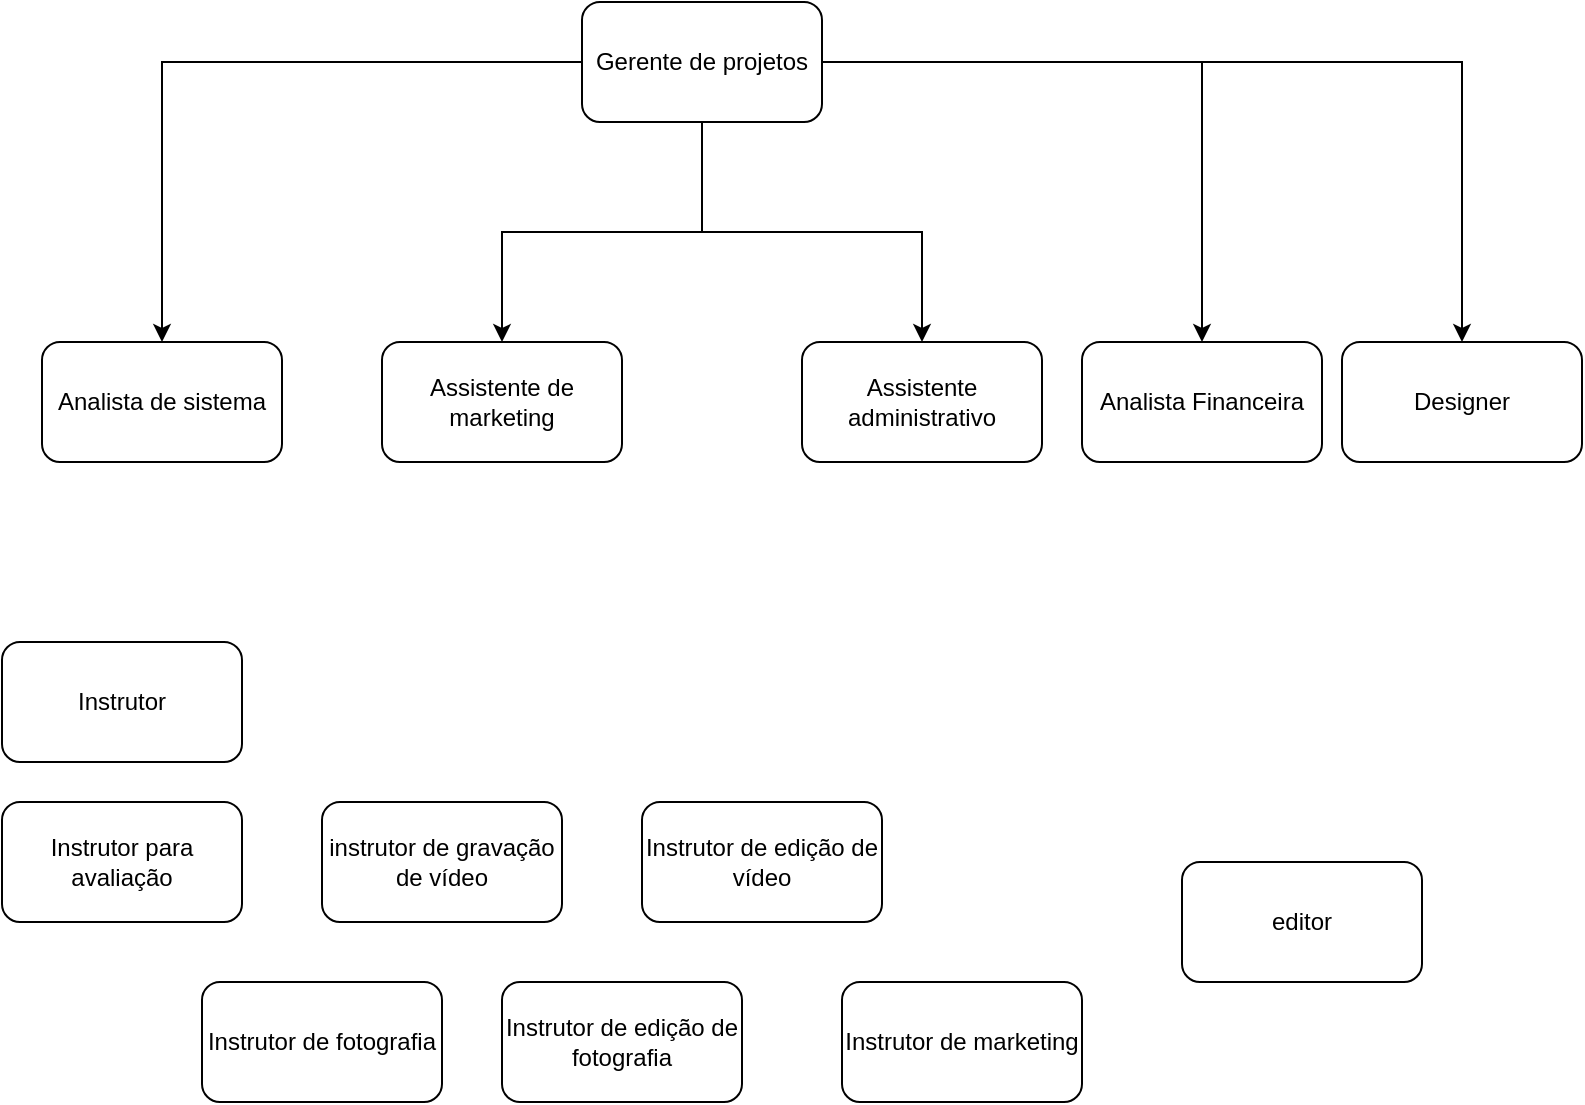 <mxfile version="13.8.5" type="github">
  <diagram id="prtHgNgQTEPvFCAcTncT" name="Page-1">
    <mxGraphModel dx="862" dy="460" grid="1" gridSize="10" guides="1" tooltips="1" connect="1" arrows="1" fold="1" page="1" pageScale="1" pageWidth="827" pageHeight="1169" math="0" shadow="0">
      <root>
        <mxCell id="0" />
        <mxCell id="1" parent="0" />
        <mxCell id="f7f4crDrcddYw8fhbuVK-5" style="edgeStyle=orthogonalEdgeStyle;rounded=0;orthogonalLoop=1;jettySize=auto;html=1;" edge="1" parent="1" source="f7f4crDrcddYw8fhbuVK-1" target="f7f4crDrcddYw8fhbuVK-2">
          <mxGeometry relative="1" as="geometry" />
        </mxCell>
        <mxCell id="f7f4crDrcddYw8fhbuVK-6" style="edgeStyle=orthogonalEdgeStyle;rounded=0;orthogonalLoop=1;jettySize=auto;html=1;" edge="1" parent="1" source="f7f4crDrcddYw8fhbuVK-1" target="f7f4crDrcddYw8fhbuVK-3">
          <mxGeometry relative="1" as="geometry" />
        </mxCell>
        <mxCell id="f7f4crDrcddYw8fhbuVK-7" style="edgeStyle=orthogonalEdgeStyle;rounded=0;orthogonalLoop=1;jettySize=auto;html=1;" edge="1" parent="1" source="f7f4crDrcddYw8fhbuVK-1" target="f7f4crDrcddYw8fhbuVK-4">
          <mxGeometry relative="1" as="geometry" />
        </mxCell>
        <mxCell id="f7f4crDrcddYw8fhbuVK-9" style="edgeStyle=orthogonalEdgeStyle;rounded=0;orthogonalLoop=1;jettySize=auto;html=1;" edge="1" parent="1" source="f7f4crDrcddYw8fhbuVK-1" target="f7f4crDrcddYw8fhbuVK-8">
          <mxGeometry relative="1" as="geometry" />
        </mxCell>
        <mxCell id="f7f4crDrcddYw8fhbuVK-11" style="edgeStyle=orthogonalEdgeStyle;rounded=0;orthogonalLoop=1;jettySize=auto;html=1;" edge="1" parent="1" source="f7f4crDrcddYw8fhbuVK-1" target="f7f4crDrcddYw8fhbuVK-10">
          <mxGeometry relative="1" as="geometry" />
        </mxCell>
        <mxCell id="f7f4crDrcddYw8fhbuVK-1" value="Gerente de projetos" style="rounded=1;whiteSpace=wrap;html=1;" vertex="1" parent="1">
          <mxGeometry x="290" y="40" width="120" height="60" as="geometry" />
        </mxCell>
        <mxCell id="f7f4crDrcddYw8fhbuVK-2" value="Analista de sistema" style="rounded=1;whiteSpace=wrap;html=1;" vertex="1" parent="1">
          <mxGeometry x="20" y="210" width="120" height="60" as="geometry" />
        </mxCell>
        <mxCell id="f7f4crDrcddYw8fhbuVK-3" value="Assistente de marketing" style="rounded=1;whiteSpace=wrap;html=1;" vertex="1" parent="1">
          <mxGeometry x="190" y="210" width="120" height="60" as="geometry" />
        </mxCell>
        <mxCell id="f7f4crDrcddYw8fhbuVK-4" value="Assistente administrativo" style="rounded=1;whiteSpace=wrap;html=1;" vertex="1" parent="1">
          <mxGeometry x="400" y="210" width="120" height="60" as="geometry" />
        </mxCell>
        <mxCell id="f7f4crDrcddYw8fhbuVK-8" value="Analista Financeira" style="rounded=1;whiteSpace=wrap;html=1;" vertex="1" parent="1">
          <mxGeometry x="540" y="210" width="120" height="60" as="geometry" />
        </mxCell>
        <mxCell id="f7f4crDrcddYw8fhbuVK-10" value="Designer" style="rounded=1;whiteSpace=wrap;html=1;" vertex="1" parent="1">
          <mxGeometry x="670" y="210" width="120" height="60" as="geometry" />
        </mxCell>
        <mxCell id="f7f4crDrcddYw8fhbuVK-12" value="Instrutor" style="rounded=1;whiteSpace=wrap;html=1;" vertex="1" parent="1">
          <mxGeometry y="360" width="120" height="60" as="geometry" />
        </mxCell>
        <mxCell id="f7f4crDrcddYw8fhbuVK-13" value="&lt;span style=&quot;font-family: &amp;#34;arial&amp;#34; ; text-align: left ; background-color: rgb(255 , 255 , 255)&quot;&gt;instrutor de gravação de vídeo&lt;br&gt;&lt;/span&gt;" style="rounded=1;whiteSpace=wrap;html=1;" vertex="1" parent="1">
          <mxGeometry x="160" y="440" width="120" height="60" as="geometry" />
        </mxCell>
        <mxCell id="f7f4crDrcddYw8fhbuVK-14" value="&lt;span style=&quot;font-family: &amp;#34;arial&amp;#34; ; text-align: left ; background-color: rgb(255 , 255 , 255)&quot;&gt;Instrutor de edição de vídeo&lt;br&gt;&lt;/span&gt;" style="rounded=1;whiteSpace=wrap;html=1;" vertex="1" parent="1">
          <mxGeometry x="320" y="440" width="120" height="60" as="geometry" />
        </mxCell>
        <mxCell id="f7f4crDrcddYw8fhbuVK-15" value="&lt;span style=&quot;font-family: &amp;#34;arial&amp;#34; ; text-align: left ; background-color: rgb(255 , 255 , 255)&quot;&gt;Instrutor de fotografia&lt;/span&gt;" style="rounded=1;whiteSpace=wrap;html=1;" vertex="1" parent="1">
          <mxGeometry x="100" y="530" width="120" height="60" as="geometry" />
        </mxCell>
        <mxCell id="f7f4crDrcddYw8fhbuVK-16" value="&lt;span style=&quot;font-family: &amp;#34;arial&amp;#34; ; text-align: left ; background-color: rgb(255 , 255 , 255)&quot;&gt;Instrutor de edição de fotografia&lt;/span&gt;" style="rounded=1;whiteSpace=wrap;html=1;" vertex="1" parent="1">
          <mxGeometry x="250" y="530" width="120" height="60" as="geometry" />
        </mxCell>
        <mxCell id="f7f4crDrcddYw8fhbuVK-17" value="&lt;span style=&quot;font-family: &amp;#34;arial&amp;#34; ; text-align: left ; background-color: rgb(255 , 255 , 255)&quot;&gt;Instrutor de marketing&lt;/span&gt;" style="rounded=1;whiteSpace=wrap;html=1;" vertex="1" parent="1">
          <mxGeometry x="420" y="530" width="120" height="60" as="geometry" />
        </mxCell>
        <mxCell id="f7f4crDrcddYw8fhbuVK-18" value="&lt;span style=&quot;font-family: &amp;#34;arial&amp;#34; ; text-align: left ; background-color: rgb(255 , 255 , 255)&quot;&gt;Instrutor para avaliação&lt;/span&gt;" style="rounded=1;whiteSpace=wrap;html=1;" vertex="1" parent="1">
          <mxGeometry y="440" width="120" height="60" as="geometry" />
        </mxCell>
        <mxCell id="f7f4crDrcddYw8fhbuVK-19" value="&lt;span style=&quot;font-family: &amp;#34;arial&amp;#34; ; text-align: left ; background-color: rgb(255 , 255 , 255)&quot;&gt;editor&lt;/span&gt;" style="rounded=1;whiteSpace=wrap;html=1;" vertex="1" parent="1">
          <mxGeometry x="590" y="470" width="120" height="60" as="geometry" />
        </mxCell>
      </root>
    </mxGraphModel>
  </diagram>
</mxfile>
